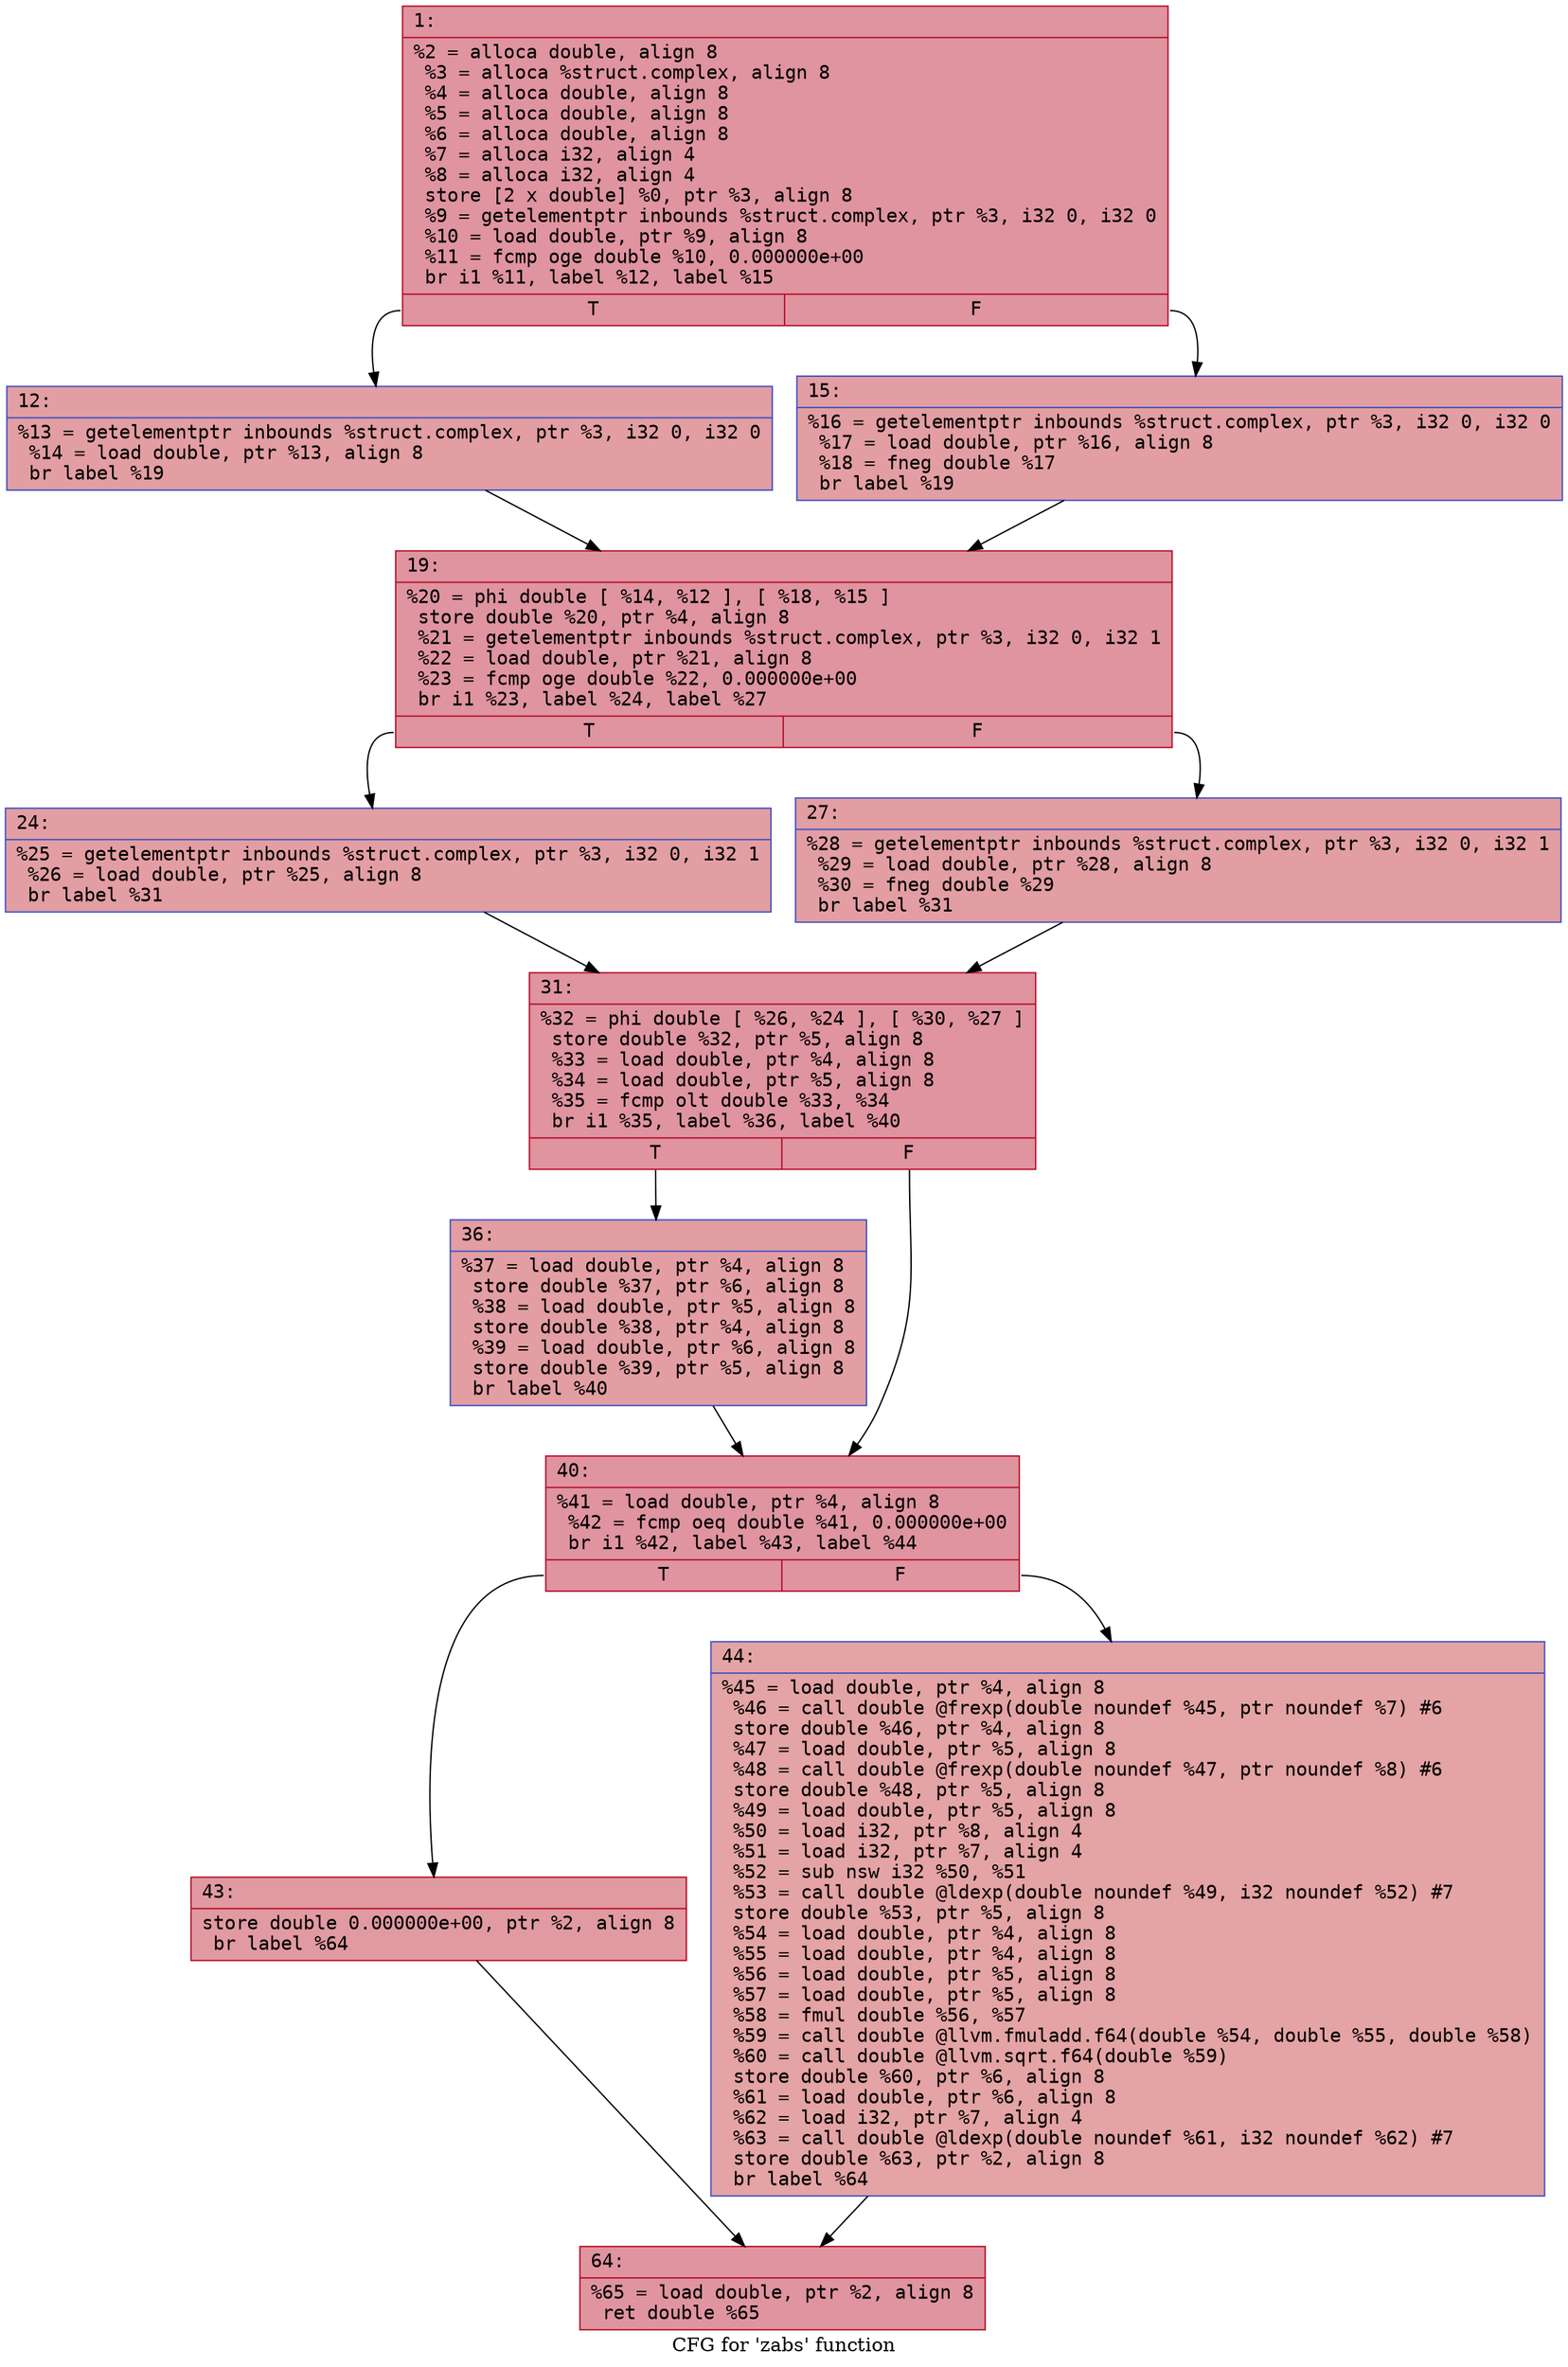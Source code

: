 digraph "CFG for 'zabs' function" {
	label="CFG for 'zabs' function";

	Node0x600000bd62b0 [shape=record,color="#b70d28ff", style=filled, fillcolor="#b70d2870" fontname="Courier",label="{1:\l|  %2 = alloca double, align 8\l  %3 = alloca %struct.complex, align 8\l  %4 = alloca double, align 8\l  %5 = alloca double, align 8\l  %6 = alloca double, align 8\l  %7 = alloca i32, align 4\l  %8 = alloca i32, align 4\l  store [2 x double] %0, ptr %3, align 8\l  %9 = getelementptr inbounds %struct.complex, ptr %3, i32 0, i32 0\l  %10 = load double, ptr %9, align 8\l  %11 = fcmp oge double %10, 0.000000e+00\l  br i1 %11, label %12, label %15\l|{<s0>T|<s1>F}}"];
	Node0x600000bd62b0:s0 -> Node0x600000bd6300[tooltip="1 -> 12\nProbability 50.00%" ];
	Node0x600000bd62b0:s1 -> Node0x600000bd6350[tooltip="1 -> 15\nProbability 50.00%" ];
	Node0x600000bd6300 [shape=record,color="#3d50c3ff", style=filled, fillcolor="#be242e70" fontname="Courier",label="{12:\l|  %13 = getelementptr inbounds %struct.complex, ptr %3, i32 0, i32 0\l  %14 = load double, ptr %13, align 8\l  br label %19\l}"];
	Node0x600000bd6300 -> Node0x600000bd63a0[tooltip="12 -> 19\nProbability 100.00%" ];
	Node0x600000bd6350 [shape=record,color="#3d50c3ff", style=filled, fillcolor="#be242e70" fontname="Courier",label="{15:\l|  %16 = getelementptr inbounds %struct.complex, ptr %3, i32 0, i32 0\l  %17 = load double, ptr %16, align 8\l  %18 = fneg double %17\l  br label %19\l}"];
	Node0x600000bd6350 -> Node0x600000bd63a0[tooltip="15 -> 19\nProbability 100.00%" ];
	Node0x600000bd63a0 [shape=record,color="#b70d28ff", style=filled, fillcolor="#b70d2870" fontname="Courier",label="{19:\l|  %20 = phi double [ %14, %12 ], [ %18, %15 ]\l  store double %20, ptr %4, align 8\l  %21 = getelementptr inbounds %struct.complex, ptr %3, i32 0, i32 1\l  %22 = load double, ptr %21, align 8\l  %23 = fcmp oge double %22, 0.000000e+00\l  br i1 %23, label %24, label %27\l|{<s0>T|<s1>F}}"];
	Node0x600000bd63a0:s0 -> Node0x600000bd63f0[tooltip="19 -> 24\nProbability 50.00%" ];
	Node0x600000bd63a0:s1 -> Node0x600000bd6440[tooltip="19 -> 27\nProbability 50.00%" ];
	Node0x600000bd63f0 [shape=record,color="#3d50c3ff", style=filled, fillcolor="#be242e70" fontname="Courier",label="{24:\l|  %25 = getelementptr inbounds %struct.complex, ptr %3, i32 0, i32 1\l  %26 = load double, ptr %25, align 8\l  br label %31\l}"];
	Node0x600000bd63f0 -> Node0x600000bd6490[tooltip="24 -> 31\nProbability 100.00%" ];
	Node0x600000bd6440 [shape=record,color="#3d50c3ff", style=filled, fillcolor="#be242e70" fontname="Courier",label="{27:\l|  %28 = getelementptr inbounds %struct.complex, ptr %3, i32 0, i32 1\l  %29 = load double, ptr %28, align 8\l  %30 = fneg double %29\l  br label %31\l}"];
	Node0x600000bd6440 -> Node0x600000bd6490[tooltip="27 -> 31\nProbability 100.00%" ];
	Node0x600000bd6490 [shape=record,color="#b70d28ff", style=filled, fillcolor="#b70d2870" fontname="Courier",label="{31:\l|  %32 = phi double [ %26, %24 ], [ %30, %27 ]\l  store double %32, ptr %5, align 8\l  %33 = load double, ptr %4, align 8\l  %34 = load double, ptr %5, align 8\l  %35 = fcmp olt double %33, %34\l  br i1 %35, label %36, label %40\l|{<s0>T|<s1>F}}"];
	Node0x600000bd6490:s0 -> Node0x600000bd64e0[tooltip="31 -> 36\nProbability 50.00%" ];
	Node0x600000bd6490:s1 -> Node0x600000bd6530[tooltip="31 -> 40\nProbability 50.00%" ];
	Node0x600000bd64e0 [shape=record,color="#3d50c3ff", style=filled, fillcolor="#be242e70" fontname="Courier",label="{36:\l|  %37 = load double, ptr %4, align 8\l  store double %37, ptr %6, align 8\l  %38 = load double, ptr %5, align 8\l  store double %38, ptr %4, align 8\l  %39 = load double, ptr %6, align 8\l  store double %39, ptr %5, align 8\l  br label %40\l}"];
	Node0x600000bd64e0 -> Node0x600000bd6530[tooltip="36 -> 40\nProbability 100.00%" ];
	Node0x600000bd6530 [shape=record,color="#b70d28ff", style=filled, fillcolor="#b70d2870" fontname="Courier",label="{40:\l|  %41 = load double, ptr %4, align 8\l  %42 = fcmp oeq double %41, 0.000000e+00\l  br i1 %42, label %43, label %44\l|{<s0>T|<s1>F}}"];
	Node0x600000bd6530:s0 -> Node0x600000bd6580[tooltip="40 -> 43\nProbability 62.50%" ];
	Node0x600000bd6530:s1 -> Node0x600000bd65d0[tooltip="40 -> 44\nProbability 37.50%" ];
	Node0x600000bd6580 [shape=record,color="#b70d28ff", style=filled, fillcolor="#bb1b2c70" fontname="Courier",label="{43:\l|  store double 0.000000e+00, ptr %2, align 8\l  br label %64\l}"];
	Node0x600000bd6580 -> Node0x600000bd6620[tooltip="43 -> 64\nProbability 100.00%" ];
	Node0x600000bd65d0 [shape=record,color="#3d50c3ff", style=filled, fillcolor="#c32e3170" fontname="Courier",label="{44:\l|  %45 = load double, ptr %4, align 8\l  %46 = call double @frexp(double noundef %45, ptr noundef %7) #6\l  store double %46, ptr %4, align 8\l  %47 = load double, ptr %5, align 8\l  %48 = call double @frexp(double noundef %47, ptr noundef %8) #6\l  store double %48, ptr %5, align 8\l  %49 = load double, ptr %5, align 8\l  %50 = load i32, ptr %8, align 4\l  %51 = load i32, ptr %7, align 4\l  %52 = sub nsw i32 %50, %51\l  %53 = call double @ldexp(double noundef %49, i32 noundef %52) #7\l  store double %53, ptr %5, align 8\l  %54 = load double, ptr %4, align 8\l  %55 = load double, ptr %4, align 8\l  %56 = load double, ptr %5, align 8\l  %57 = load double, ptr %5, align 8\l  %58 = fmul double %56, %57\l  %59 = call double @llvm.fmuladd.f64(double %54, double %55, double %58)\l  %60 = call double @llvm.sqrt.f64(double %59)\l  store double %60, ptr %6, align 8\l  %61 = load double, ptr %6, align 8\l  %62 = load i32, ptr %7, align 4\l  %63 = call double @ldexp(double noundef %61, i32 noundef %62) #7\l  store double %63, ptr %2, align 8\l  br label %64\l}"];
	Node0x600000bd65d0 -> Node0x600000bd6620[tooltip="44 -> 64\nProbability 100.00%" ];
	Node0x600000bd6620 [shape=record,color="#b70d28ff", style=filled, fillcolor="#b70d2870" fontname="Courier",label="{64:\l|  %65 = load double, ptr %2, align 8\l  ret double %65\l}"];
}
